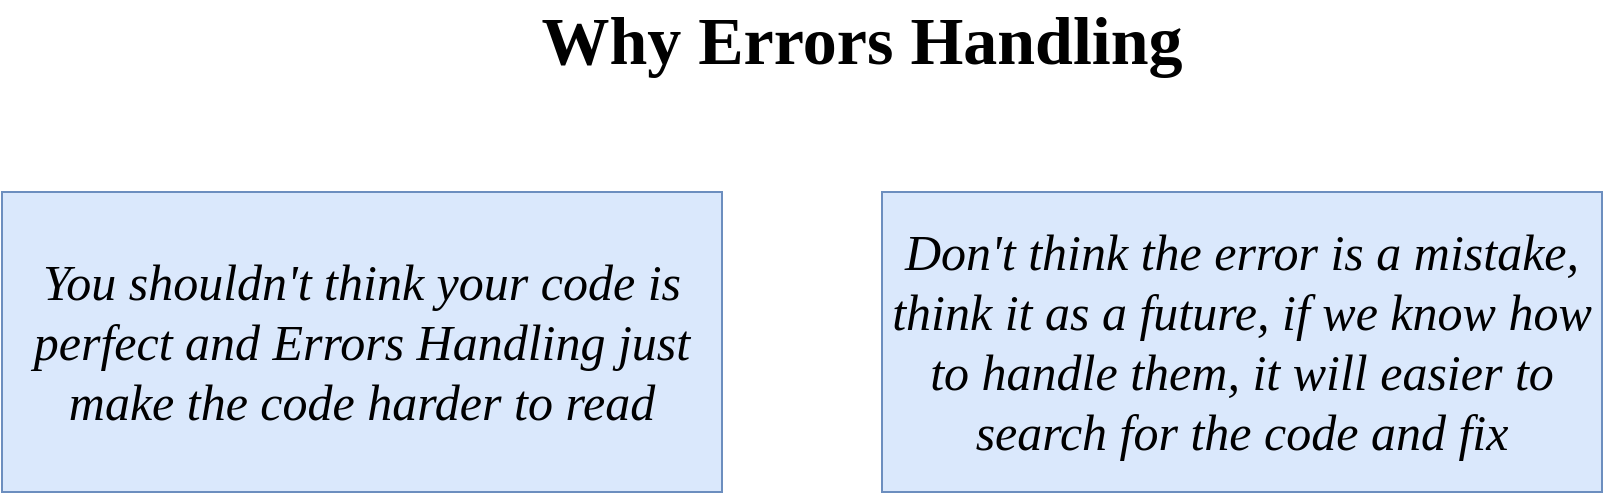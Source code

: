 <mxfile version="17.2.3" type="github">
  <diagram id="COiALNaxkaYotS7IkJd5" name="Why Errors Handling">
    <mxGraphModel dx="1398" dy="751" grid="1" gridSize="10" guides="1" tooltips="1" connect="1" arrows="1" fold="1" page="1" pageScale="1" pageWidth="1700" pageHeight="1100" math="0" shadow="0">
      <root>
        <mxCell id="0" />
        <mxCell id="1" parent="0" />
        <mxCell id="6mXv91xbvfu93Br_ICdN-1" value="Why Errors Handling" style="text;html=1;strokeColor=none;fillColor=none;align=center;verticalAlign=middle;whiteSpace=wrap;rounded=0;fontFamily=Comfortaa;fontSource=https%3A%2F%2Ffonts.googleapis.com%2Fcss%3Ffamily%3DComfortaa;fontSize=34;fontStyle=1" parent="1" vertex="1">
          <mxGeometry x="450" y="220" width="460" height="30" as="geometry" />
        </mxCell>
        <mxCell id="6mXv91xbvfu93Br_ICdN-4" value="&lt;span style=&quot;font-style: italic&quot;&gt;You shouldn&#39;t think your code is perfect and Errors Handling just make the code harder to read&lt;/span&gt;" style="rounded=0;whiteSpace=wrap;html=1;fontFamily=Comfortaa;fontSource=https%3A%2F%2Ffonts.googleapis.com%2Fcss%3Ffamily%3DComfortaa;fontSize=25;fillColor=#dae8fc;strokeColor=#6c8ebf;" parent="1" vertex="1">
          <mxGeometry x="250" y="310" width="360" height="150" as="geometry" />
        </mxCell>
        <mxCell id="6mXv91xbvfu93Br_ICdN-5" value="&lt;i&gt;Don&#39;t think the error is a mistake, think it as a future, if we know how to handle them, it will easier to search for the code and fix&lt;/i&gt;" style="rounded=0;whiteSpace=wrap;html=1;fontFamily=Comfortaa;fontSource=https%3A%2F%2Ffonts.googleapis.com%2Fcss%3Ffamily%3DComfortaa;fontSize=25;fillColor=#dae8fc;strokeColor=#6c8ebf;" parent="1" vertex="1">
          <mxGeometry x="690" y="310" width="360" height="150" as="geometry" />
        </mxCell>
      </root>
    </mxGraphModel>
  </diagram>
</mxfile>
